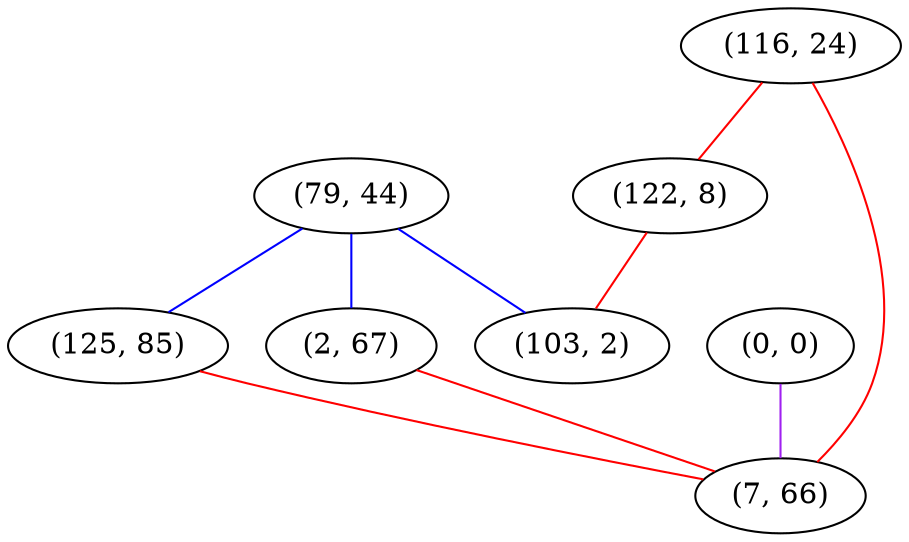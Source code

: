 graph "" {
"(79, 44)";
"(0, 0)";
"(116, 24)";
"(125, 85)";
"(122, 8)";
"(2, 67)";
"(7, 66)";
"(103, 2)";
"(79, 44)" -- "(2, 67)"  [color=blue, key=0, weight=3];
"(79, 44)" -- "(125, 85)"  [color=blue, key=0, weight=3];
"(79, 44)" -- "(103, 2)"  [color=blue, key=0, weight=3];
"(0, 0)" -- "(7, 66)"  [color=purple, key=0, weight=4];
"(116, 24)" -- "(122, 8)"  [color=red, key=0, weight=1];
"(116, 24)" -- "(7, 66)"  [color=red, key=0, weight=1];
"(125, 85)" -- "(7, 66)"  [color=red, key=0, weight=1];
"(122, 8)" -- "(103, 2)"  [color=red, key=0, weight=1];
"(2, 67)" -- "(7, 66)"  [color=red, key=0, weight=1];
}
